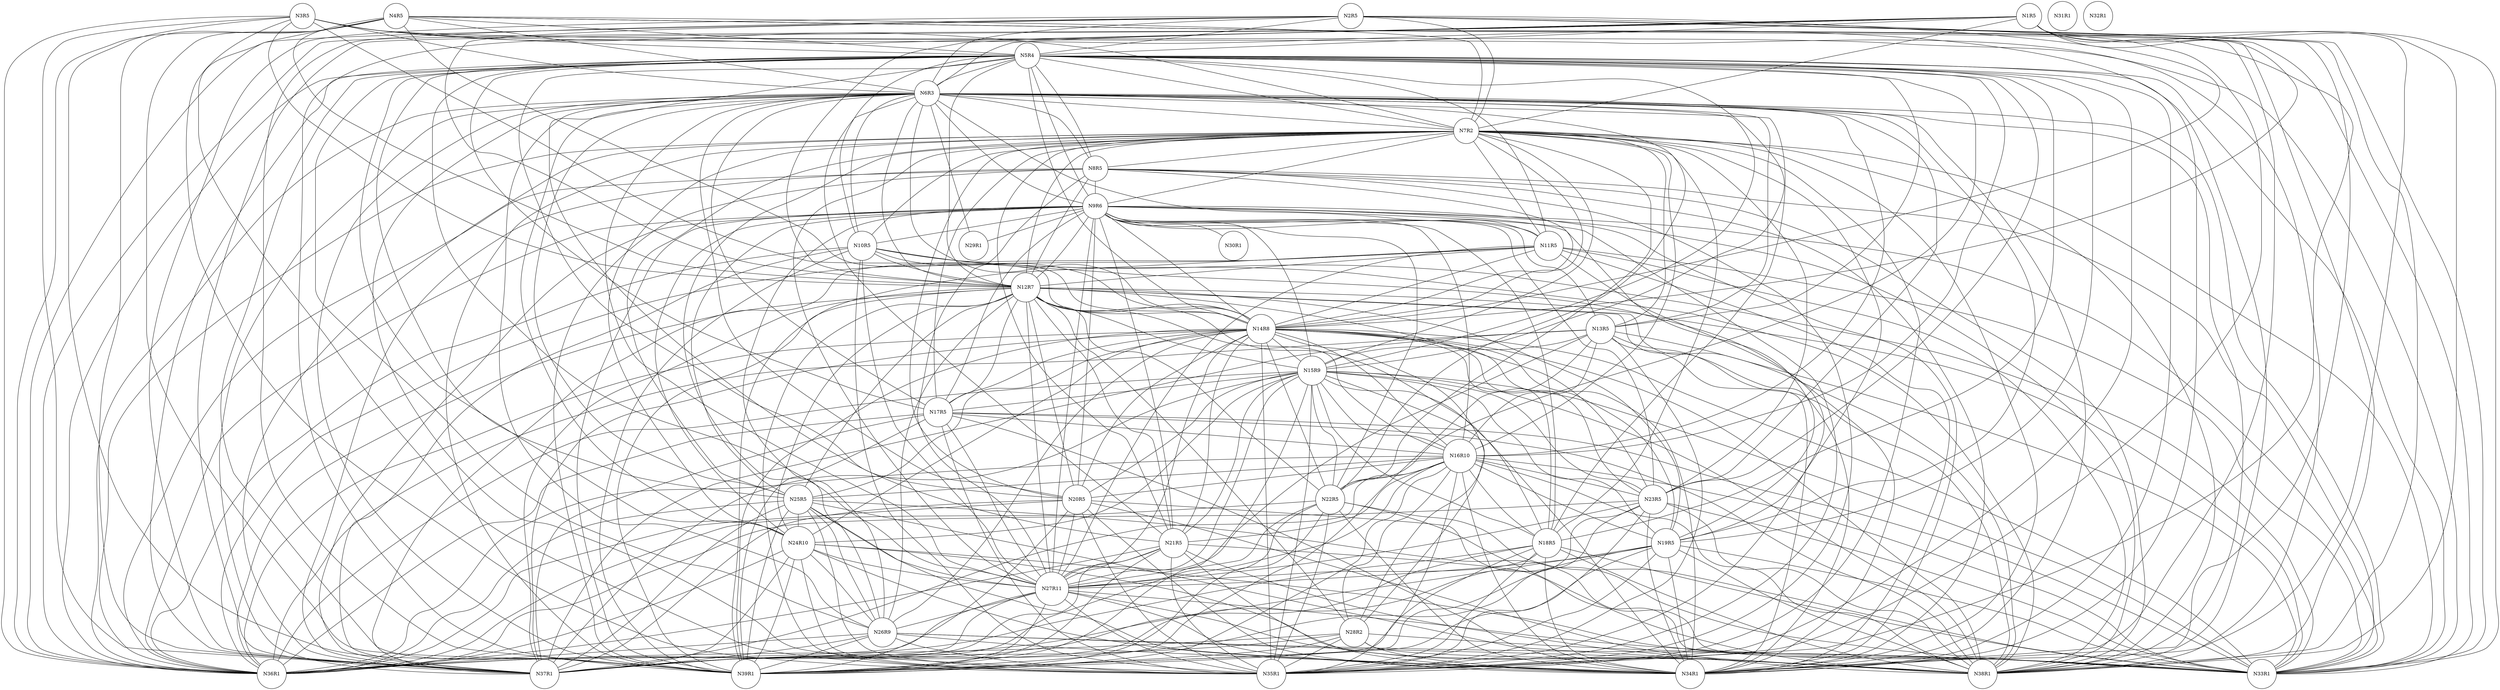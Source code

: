 graph ig {
    node [shape = circle];
    N1R5;
    N2R5;
    N3R5;
    N4R5;
    N5R4;
    N6R3;
    N7R2;
    N8R5;
    N9R6;
    N10R5;
    N11R5;
    N12R7;
    N13R5;
    N14R8;
    N15R9;
    N17R5;
    N16R10;
    N19R5;
    N18R5;
    N21R5;
    N20R5;
    N23R5;
    N22R5;
    N25R5;
    N24R10;
    N27R11;
    N26R9;
    N29R1;
    N28R2;
    N31R1;
    N30R1;
    N34R1;
    N35R1;
    N32R1;
    N33R1;
    N38R1;
    N39R1;
    N36R1;
    N37R1;
    N1R5 -- N39R1;
    N1R5 -- N7R2;
    N1R5 -- N38R1;
    N1R5 -- N6R3;
    N1R5 -- N36R1;
    N1R5 -- N5R4;
    N1R5 -- N37R1;
    N1R5 -- N35R1;
    N1R5 -- N34R1;
    N1R5 -- N12R7;
    N1R5 -- N14R8;
    N1R5 -- N33R1;
    N2R5 -- N39R1;
    N2R5 -- N7R2;
    N2R5 -- N38R1;
    N2R5 -- N6R3;
    N2R5 -- N36R1;
    N2R5 -- N5R4;
    N2R5 -- N37R1;
    N2R5 -- N35R1;
    N2R5 -- N34R1;
    N2R5 -- N12R7;
    N2R5 -- N14R8;
    N2R5 -- N33R1;
    N3R5 -- N39R1;
    N3R5 -- N7R2;
    N3R5 -- N38R1;
    N3R5 -- N6R3;
    N3R5 -- N36R1;
    N3R5 -- N5R4;
    N3R5 -- N37R1;
    N3R5 -- N35R1;
    N3R5 -- N34R1;
    N3R5 -- N12R7;
    N3R5 -- N14R8;
    N3R5 -- N33R1;
    N4R5 -- N39R1;
    N4R5 -- N7R2;
    N4R5 -- N38R1;
    N4R5 -- N6R3;
    N4R5 -- N36R1;
    N4R5 -- N5R4;
    N4R5 -- N37R1;
    N4R5 -- N35R1;
    N4R5 -- N34R1;
    N4R5 -- N12R7;
    N4R5 -- N14R8;
    N4R5 -- N33R1;
    N5R4 -- N39R1;
    N5R4 -- N7R2;
    N5R4 -- N38R1;
    N5R4 -- N6R3;
    N5R4 -- N36R1;
    N5R4 -- N37R1;
    N5R4 -- N35R1;
    N5R4 -- N34R1;
    N5R4 -- N8R5;
    N5R4 -- N9R6;
    N5R4 -- N10R5;
    N5R4 -- N11R5;
    N5R4 -- N12R7;
    N5R4 -- N13R5;
    N5R4 -- N14R8;
    N5R4 -- N15R9;
    N5R4 -- N17R5;
    N5R4 -- N16R10;
    N5R4 -- N19R5;
    N5R4 -- N18R5;
    N5R4 -- N21R5;
    N5R4 -- N20R5;
    N5R4 -- N23R5;
    N5R4 -- N22R5;
    N5R4 -- N25R5;
    N5R4 -- N24R10;
    N5R4 -- N27R11;
    N5R4 -- N26R9;
    N5R4 -- N33R1;
    N6R3 -- N39R1;
    N6R3 -- N7R2;
    N6R3 -- N38R1;
    N6R3 -- N36R1;
    N6R3 -- N37R1;
    N6R3 -- N35R1;
    N6R3 -- N34R1;
    N6R3 -- N8R5;
    N6R3 -- N9R6;
    N6R3 -- N10R5;
    N6R3 -- N11R5;
    N6R3 -- N12R7;
    N6R3 -- N13R5;
    N6R3 -- N14R8;
    N6R3 -- N15R9;
    N6R3 -- N17R5;
    N6R3 -- N16R10;
    N6R3 -- N19R5;
    N6R3 -- N18R5;
    N6R3 -- N21R5;
    N6R3 -- N20R5;
    N6R3 -- N23R5;
    N6R3 -- N22R5;
    N6R3 -- N25R5;
    N6R3 -- N24R10;
    N6R3 -- N27R11;
    N6R3 -- N26R9;
    N6R3 -- N33R1;
    N6R3 -- N29R1;
    N7R2 -- N39R1;
    N7R2 -- N38R1;
    N7R2 -- N36R1;
    N7R2 -- N37R1;
    N7R2 -- N35R1;
    N7R2 -- N34R1;
    N7R2 -- N8R5;
    N7R2 -- N9R6;
    N7R2 -- N10R5;
    N7R2 -- N11R5;
    N7R2 -- N12R7;
    N7R2 -- N13R5;
    N7R2 -- N14R8;
    N7R2 -- N15R9;
    N7R2 -- N17R5;
    N7R2 -- N16R10;
    N7R2 -- N19R5;
    N7R2 -- N18R5;
    N7R2 -- N21R5;
    N7R2 -- N20R5;
    N7R2 -- N23R5;
    N7R2 -- N22R5;
    N7R2 -- N25R5;
    N7R2 -- N24R10;
    N7R2 -- N27R11;
    N7R2 -- N26R9;
    N7R2 -- N33R1;
    N8R5 -- N39R1;
    N8R5 -- N38R1;
    N8R5 -- N34R1;
    N8R5 -- N36R1;
    N8R5 -- N37R1;
    N8R5 -- N35R1;
    N8R5 -- N9R6;
    N8R5 -- N12R7;
    N8R5 -- N14R8;
    N8R5 -- N27R11;
    N8R5 -- N33R1;
    N9R6 -- N38R1;
    N9R6 -- N34R1;
    N9R6 -- N36R1;
    N9R6 -- N37R1;
    N9R6 -- N35R1;
    N9R6 -- N39R1;
    N9R6 -- N10R5;
    N9R6 -- N11R5;
    N9R6 -- N12R7;
    N9R6 -- N13R5;
    N9R6 -- N14R8;
    N9R6 -- N15R9;
    N9R6 -- N17R5;
    N9R6 -- N16R10;
    N9R6 -- N19R5;
    N9R6 -- N18R5;
    N9R6 -- N21R5;
    N9R6 -- N20R5;
    N9R6 -- N23R5;
    N9R6 -- N22R5;
    N9R6 -- N25R5;
    N9R6 -- N24R10;
    N9R6 -- N27R11;
    N9R6 -- N26R9;
    N9R6 -- N33R1;
    N9R6 -- N30R1;
    N9R6 -- N29R1;
    N10R5 -- N38R1;
    N10R5 -- N34R1;
    N10R5 -- N36R1;
    N10R5 -- N37R1;
    N10R5 -- N35R1;
    N10R5 -- N39R1;
    N10R5 -- N12R7;
    N10R5 -- N14R8;
    N10R5 -- N27R11;
    N10R5 -- N33R1;
    N11R5 -- N37R1;
    N11R5 -- N35R1;
    N11R5 -- N34R1;
    N11R5 -- N36R1;
    N11R5 -- N39R1;
    N11R5 -- N38R1;
    N11R5 -- N12R7;
    N11R5 -- N14R8;
    N11R5 -- N27R11;
    N11R5 -- N33R1;
    N12R7 -- N35R1;
    N12R7 -- N34R1;
    N12R7 -- N36R1;
    N12R7 -- N39R1;
    N12R7 -- N38R1;
    N12R7 -- N37R1;
    N12R7 -- N14R8;
    N12R7 -- N15R9;
    N12R7 -- N17R5;
    N12R7 -- N16R10;
    N12R7 -- N19R5;
    N12R7 -- N18R5;
    N12R7 -- N21R5;
    N12R7 -- N20R5;
    N12R7 -- N23R5;
    N12R7 -- N22R5;
    N12R7 -- N25R5;
    N12R7 -- N24R10;
    N12R7 -- N27R11;
    N12R7 -- N26R9;
    N12R7 -- N28R2;
    N12R7 -- N33R1;
    N13R5 -- N35R1;
    N13R5 -- N34R1;
    N13R5 -- N36R1;
    N13R5 -- N39R1;
    N13R5 -- N38R1;
    N13R5 -- N37R1;
    N13R5 -- N15R9;
    N13R5 -- N16R10;
    N13R5 -- N27R11;
    N13R5 -- N33R1;
    N14R8 -- N35R1;
    N14R8 -- N34R1;
    N14R8 -- N36R1;
    N14R8 -- N39R1;
    N14R8 -- N38R1;
    N14R8 -- N37R1;
    N14R8 -- N15R9;
    N14R8 -- N17R5;
    N14R8 -- N16R10;
    N14R8 -- N19R5;
    N14R8 -- N18R5;
    N14R8 -- N21R5;
    N14R8 -- N20R5;
    N14R8 -- N23R5;
    N14R8 -- N22R5;
    N14R8 -- N25R5;
    N14R8 -- N24R10;
    N14R8 -- N27R11;
    N14R8 -- N26R9;
    N14R8 -- N28R2;
    N14R8 -- N33R1;
    N15R9 -- N37R1;
    N15R9 -- N35R1;
    N15R9 -- N34R1;
    N15R9 -- N36R1;
    N15R9 -- N39R1;
    N15R9 -- N38R1;
    N15R9 -- N17R5;
    N15R9 -- N16R10;
    N15R9 -- N19R5;
    N15R9 -- N18R5;
    N15R9 -- N21R5;
    N15R9 -- N20R5;
    N15R9 -- N23R5;
    N15R9 -- N22R5;
    N15R9 -- N24R10;
    N15R9 -- N27R11;
    N15R9 -- N28R2;
    N15R9 -- N33R1;
    N17R5 -- N35R1;
    N17R5 -- N34R1;
    N17R5 -- N36R1;
    N17R5 -- N39R1;
    N17R5 -- N38R1;
    N17R5 -- N37R1;
    N17R5 -- N16R10;
    N17R5 -- N27R11;
    N17R5 -- N33R1;
    N16R10 -- N37R1;
    N16R10 -- N35R1;
    N16R10 -- N34R1;
    N16R10 -- N36R1;
    N16R10 -- N39R1;
    N16R10 -- N38R1;
    N16R10 -- N19R5;
    N16R10 -- N18R5;
    N16R10 -- N21R5;
    N16R10 -- N20R5;
    N16R10 -- N23R5;
    N16R10 -- N22R5;
    N16R10 -- N25R5;
    N16R10 -- N27R11;
    N16R10 -- N28R2;
    N16R10 -- N33R1;
    N19R5 -- N34R1;
    N19R5 -- N39R1;
    N19R5 -- N38R1;
    N19R5 -- N36R1;
    N19R5 -- N37R1;
    N19R5 -- N35R1;
    N19R5 -- N27R11;
    N19R5 -- N33R1;
    N18R5 -- N35R1;
    N18R5 -- N34R1;
    N18R5 -- N39R1;
    N18R5 -- N38R1;
    N18R5 -- N36R1;
    N18R5 -- N37R1;
    N18R5 -- N27R11;
    N18R5 -- N33R1;
    N21R5 -- N34R1;
    N21R5 -- N39R1;
    N21R5 -- N38R1;
    N21R5 -- N36R1;
    N21R5 -- N37R1;
    N21R5 -- N35R1;
    N21R5 -- N27R11;
    N21R5 -- N33R1;
    N20R5 -- N34R1;
    N20R5 -- N39R1;
    N20R5 -- N38R1;
    N20R5 -- N36R1;
    N20R5 -- N37R1;
    N20R5 -- N35R1;
    N20R5 -- N27R11;
    N20R5 -- N33R1;
    N23R5 -- N34R1;
    N23R5 -- N39R1;
    N23R5 -- N38R1;
    N23R5 -- N36R1;
    N23R5 -- N37R1;
    N23R5 -- N35R1;
    N23R5 -- N27R11;
    N23R5 -- N33R1;
    N22R5 -- N34R1;
    N22R5 -- N39R1;
    N22R5 -- N38R1;
    N22R5 -- N36R1;
    N22R5 -- N37R1;
    N22R5 -- N35R1;
    N22R5 -- N27R11;
    N22R5 -- N33R1;
    N25R5 -- N39R1;
    N25R5 -- N38R1;
    N25R5 -- N34R1;
    N25R5 -- N36R1;
    N25R5 -- N37R1;
    N25R5 -- N35R1;
    N25R5 -- N24R10;
    N25R5 -- N27R11;
    N25R5 -- N26R9;
    N25R5 -- N33R1;
    N24R10 -- N34R1;
    N24R10 -- N39R1;
    N24R10 -- N38R1;
    N24R10 -- N36R1;
    N24R10 -- N37R1;
    N24R10 -- N35R1;
    N24R10 -- N27R11;
    N24R10 -- N26R9;
    N24R10 -- N33R1;
    N27R11 -- N39R1;
    N27R11 -- N38R1;
    N27R11 -- N34R1;
    N27R11 -- N36R1;
    N27R11 -- N37R1;
    N27R11 -- N35R1;
    N27R11 -- N26R9;
    N27R11 -- N33R1;
    N26R9 -- N39R1;
    N26R9 -- N38R1;
    N26R9 -- N34R1;
    N26R9 -- N36R1;
    N26R9 -- N37R1;
    N26R9 -- N35R1;
    N26R9 -- N33R1;
    N28R2 -- N37R1;
    N28R2 -- N39R1;
    N28R2 -- N35R1;
    N28R2 -- N38R1;
    N28R2 -- N34R1;
    N28R2 -- N36R1;
    N28R2 -- N33R1;
}

